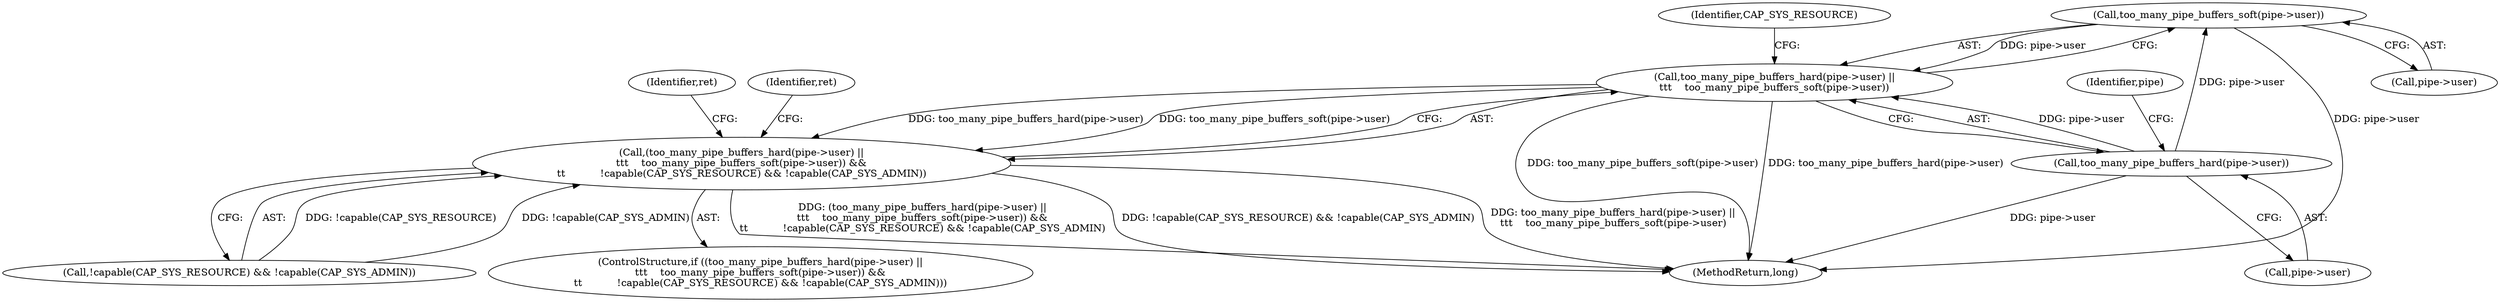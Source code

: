 digraph "0_linux_759c01142a5d0f364a462346168a56de28a80f52_1@pointer" {
"1000165" [label="(Call,too_many_pipe_buffers_soft(pipe->user))"];
"1000161" [label="(Call,too_many_pipe_buffers_hard(pipe->user))"];
"1000160" [label="(Call,too_many_pipe_buffers_hard(pipe->user) ||\n\t\t\t    too_many_pipe_buffers_soft(pipe->user))"];
"1000159" [label="(Call,(too_many_pipe_buffers_hard(pipe->user) ||\n\t\t\t    too_many_pipe_buffers_soft(pipe->user)) &&\n\t\t           !capable(CAP_SYS_RESOURCE) && !capable(CAP_SYS_ADMIN))"];
"1000183" [label="(Identifier,ret)"];
"1000158" [label="(ControlStructure,if ((too_many_pipe_buffers_hard(pipe->user) ||\n\t\t\t    too_many_pipe_buffers_soft(pipe->user)) &&\n\t\t           !capable(CAP_SYS_RESOURCE) && !capable(CAP_SYS_ADMIN)))"];
"1000169" [label="(Call,!capable(CAP_SYS_RESOURCE) && !capable(CAP_SYS_ADMIN))"];
"1000166" [label="(Call,pipe->user)"];
"1000160" [label="(Call,too_many_pipe_buffers_hard(pipe->user) ||\n\t\t\t    too_many_pipe_buffers_soft(pipe->user))"];
"1000161" [label="(Call,too_many_pipe_buffers_hard(pipe->user))"];
"1000159" [label="(Call,(too_many_pipe_buffers_hard(pipe->user) ||\n\t\t\t    too_many_pipe_buffers_soft(pipe->user)) &&\n\t\t           !capable(CAP_SYS_RESOURCE) && !capable(CAP_SYS_ADMIN))"];
"1000165" [label="(Call,too_many_pipe_buffers_soft(pipe->user))"];
"1000167" [label="(Identifier,pipe)"];
"1000178" [label="(Identifier,ret)"];
"1000208" [label="(MethodReturn,long)"];
"1000162" [label="(Call,pipe->user)"];
"1000172" [label="(Identifier,CAP_SYS_RESOURCE)"];
"1000165" -> "1000160"  [label="AST: "];
"1000165" -> "1000166"  [label="CFG: "];
"1000166" -> "1000165"  [label="AST: "];
"1000160" -> "1000165"  [label="CFG: "];
"1000165" -> "1000208"  [label="DDG: pipe->user"];
"1000165" -> "1000160"  [label="DDG: pipe->user"];
"1000161" -> "1000165"  [label="DDG: pipe->user"];
"1000161" -> "1000160"  [label="AST: "];
"1000161" -> "1000162"  [label="CFG: "];
"1000162" -> "1000161"  [label="AST: "];
"1000167" -> "1000161"  [label="CFG: "];
"1000160" -> "1000161"  [label="CFG: "];
"1000161" -> "1000208"  [label="DDG: pipe->user"];
"1000161" -> "1000160"  [label="DDG: pipe->user"];
"1000160" -> "1000159"  [label="AST: "];
"1000172" -> "1000160"  [label="CFG: "];
"1000159" -> "1000160"  [label="CFG: "];
"1000160" -> "1000208"  [label="DDG: too_many_pipe_buffers_hard(pipe->user)"];
"1000160" -> "1000208"  [label="DDG: too_many_pipe_buffers_soft(pipe->user)"];
"1000160" -> "1000159"  [label="DDG: too_many_pipe_buffers_hard(pipe->user)"];
"1000160" -> "1000159"  [label="DDG: too_many_pipe_buffers_soft(pipe->user)"];
"1000159" -> "1000158"  [label="AST: "];
"1000159" -> "1000169"  [label="CFG: "];
"1000169" -> "1000159"  [label="AST: "];
"1000178" -> "1000159"  [label="CFG: "];
"1000183" -> "1000159"  [label="CFG: "];
"1000159" -> "1000208"  [label="DDG: (too_many_pipe_buffers_hard(pipe->user) ||\n\t\t\t    too_many_pipe_buffers_soft(pipe->user)) &&\n\t\t           !capable(CAP_SYS_RESOURCE) && !capable(CAP_SYS_ADMIN)"];
"1000159" -> "1000208"  [label="DDG: !capable(CAP_SYS_RESOURCE) && !capable(CAP_SYS_ADMIN)"];
"1000159" -> "1000208"  [label="DDG: too_many_pipe_buffers_hard(pipe->user) ||\n\t\t\t    too_many_pipe_buffers_soft(pipe->user)"];
"1000169" -> "1000159"  [label="DDG: !capable(CAP_SYS_RESOURCE)"];
"1000169" -> "1000159"  [label="DDG: !capable(CAP_SYS_ADMIN)"];
}
